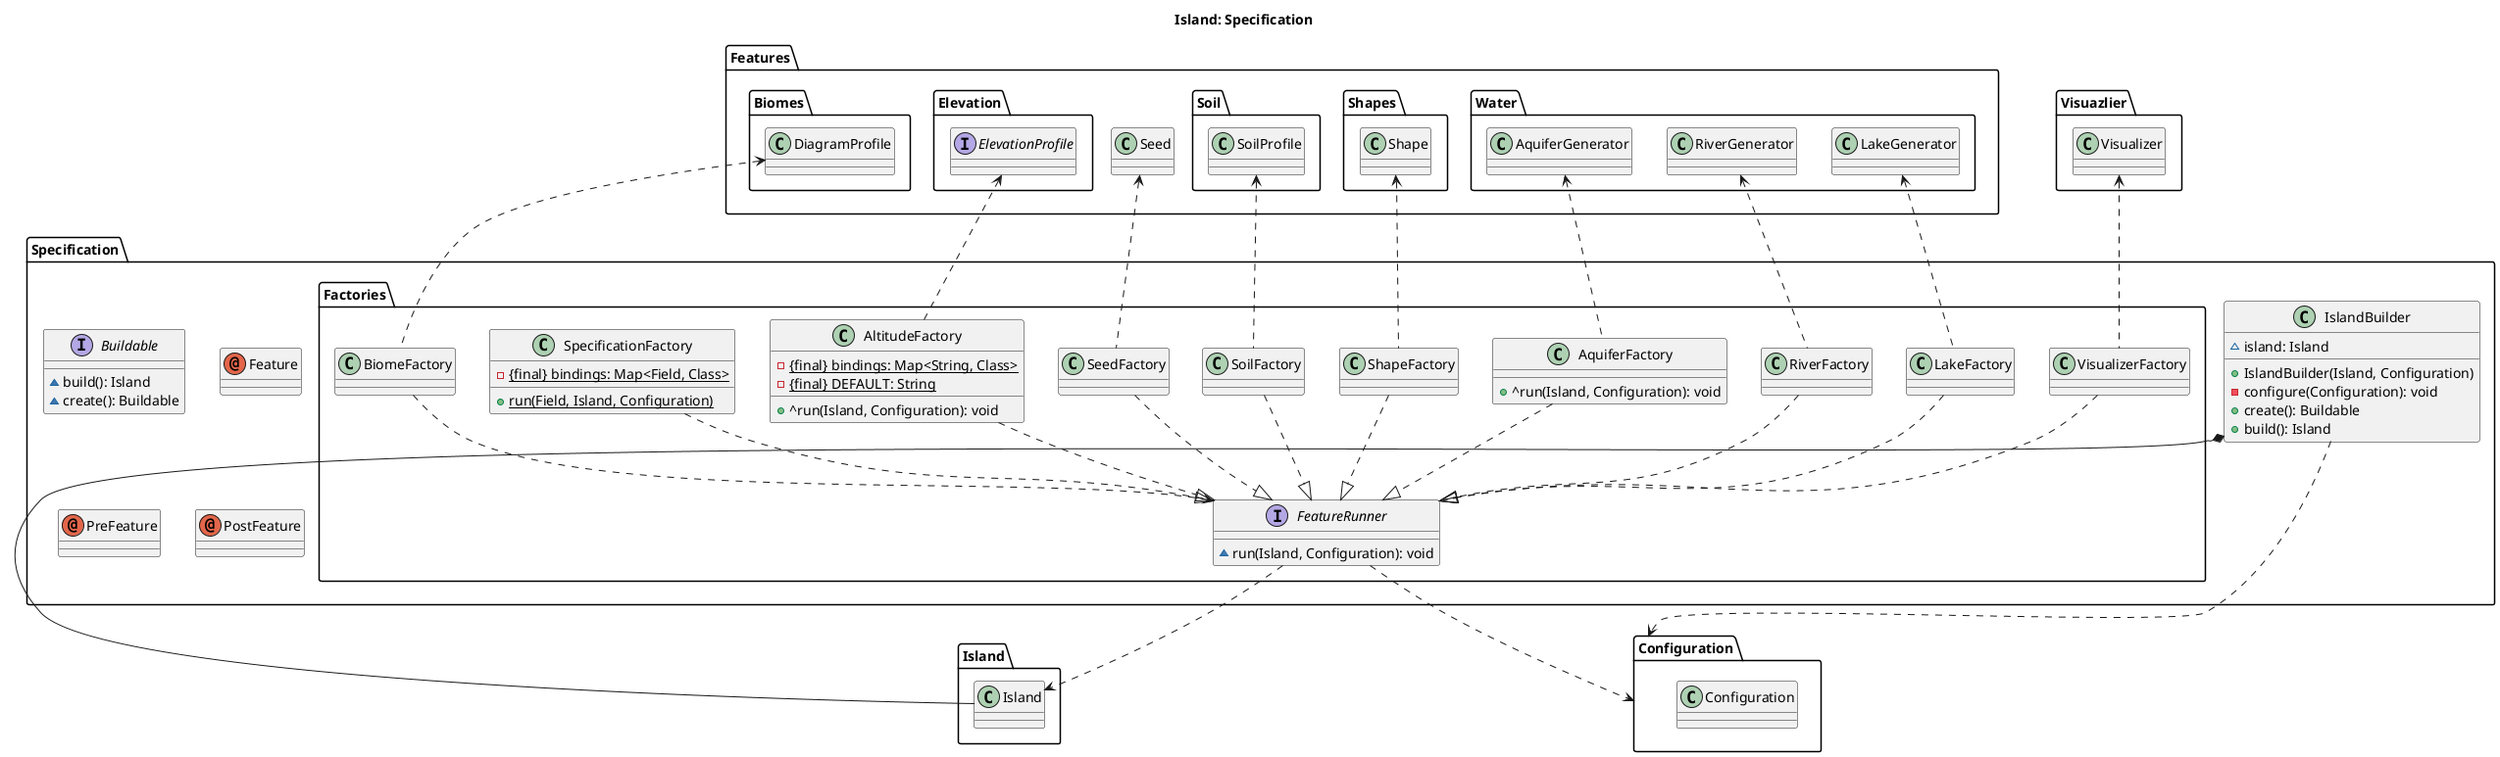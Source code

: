 @startuml

title Island: Specification

package Specification {

  interface Buildable {
    ~build(): Island
    ~create(): Buildable
  }
  annotation Feature
  annotation PreFeature
  annotation PostFeature
  class IslandBuilder {
    ~island: Island
    +IslandBuilder(Island, Configuration)
    -configure(Configuration): void
    +create(): Buildable
    +build(): Island
  }

  package Factories {

    interface FeatureRunner {
      ~run(Island, Configuration): void
    }
    class AltitudeFactory {
      -{static}{final} bindings: Map<String, Class>
      -{static}{final} DEFAULT: String
      +^run(Island, Configuration): void
    }
    class AquiferFactory {
      +^run(Island, Configuration): void
    }
    class BiomeFactory {}
    class LakeFactory
    class RiverFactory
    class ShapeFactory
    class SoilFactory
    class SeedFactory
    class SpecificationFactory {
      -{static}{final} bindings: Map<Field, Class>
      +{static} run(Field, Island, Configuration)
    }
    class VisualizerFactory

  }

}

package Island {

  class Island

}

package Configuration {

  class Configuration

}

package Features {

  interface Elevation.ElevationProfile
  class Water.AquiferGenerator
  class Water.LakeGenerator
  class Biomes.DiagramProfile
  class Shapes.Shape
  class Soil.SoilProfile

}

IslandBuilder *-- Island.Island
IslandBuilder ..> Configuration

FeatureRunner ..> Island.Island
FeatureRunner ..> Configuration

AltitudeFactory ..|> FeatureRunner
AltitudeFactory .up.> Features.Elevation.ElevationProfile

AquiferFactory ..|> FeatureRunner
AquiferFactory .up.> Features.Water.AquiferGenerator

BiomeFactory ..|> FeatureRunner
BiomeFactory .up.> Features.Biomes.DiagramProfile

LakeFactory ..|> FeatureRunner
LakeFactory .up.> Features.Water.LakeGenerator

RiverFactory ..|> FeatureRunner
RiverFactory .up.> Features.Water.RiverGenerator

ShapeFactory ..|> FeatureRunner
ShapeFactory .up.> Features.Shapes.Shape

SoilFactory ..|> FeatureRunner
SoilFactory .up.> Features.Soil.SoilProfile

SeedFactory ..|> FeatureRunner
SeedFactory .up.> Features.Seed

VisualizerFactory ..|> FeatureRunner
VisualizerFactory .up.> Visuazlier.Visualizer


SpecificationFactory ..> FeatureRunner

@enduml
